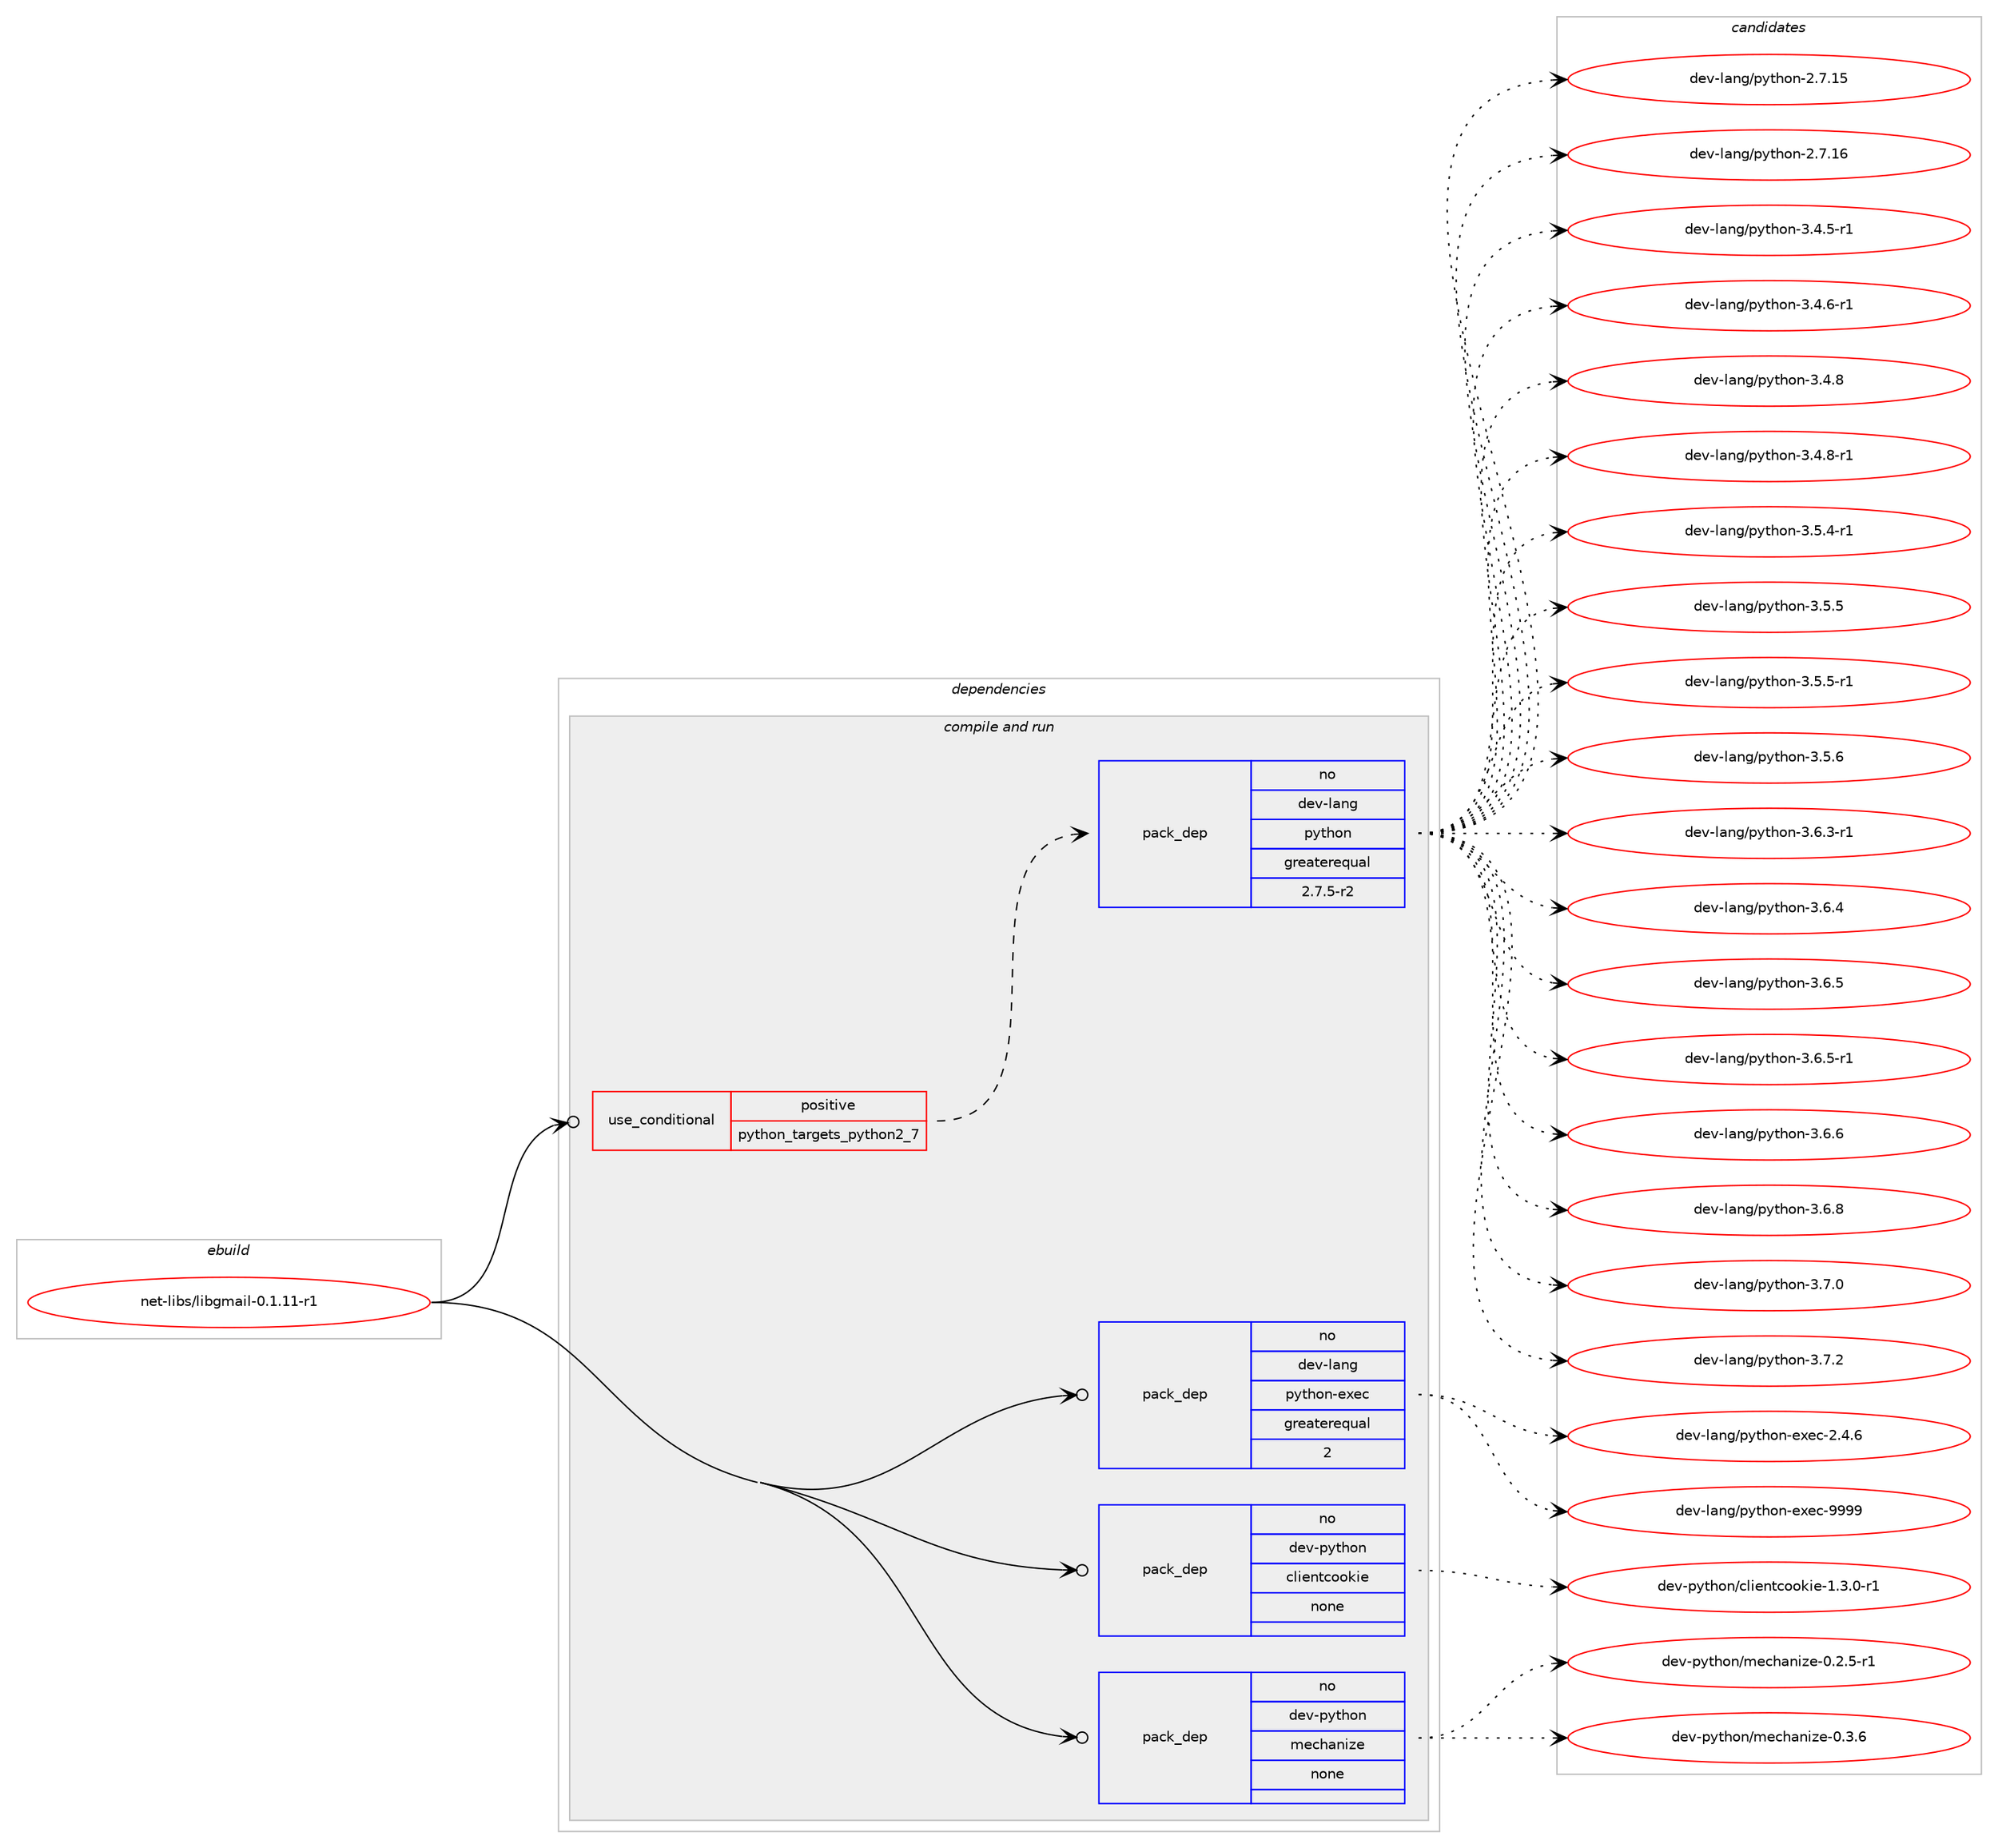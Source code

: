 digraph prolog {

# *************
# Graph options
# *************

newrank=true;
concentrate=true;
compound=true;
graph [rankdir=LR,fontname=Helvetica,fontsize=10,ranksep=1.5];#, ranksep=2.5, nodesep=0.2];
edge  [arrowhead=vee];
node  [fontname=Helvetica,fontsize=10];

# **********
# The ebuild
# **********

subgraph cluster_leftcol {
color=gray;
rank=same;
label=<<i>ebuild</i>>;
id [label="net-libs/libgmail-0.1.11-r1", color=red, width=4, href="../net-libs/libgmail-0.1.11-r1.svg"];
}

# ****************
# The dependencies
# ****************

subgraph cluster_midcol {
color=gray;
label=<<i>dependencies</i>>;
subgraph cluster_compile {
fillcolor="#eeeeee";
style=filled;
label=<<i>compile</i>>;
}
subgraph cluster_compileandrun {
fillcolor="#eeeeee";
style=filled;
label=<<i>compile and run</i>>;
subgraph cond446165 {
dependency1659429 [label=<<TABLE BORDER="0" CELLBORDER="1" CELLSPACING="0" CELLPADDING="4"><TR><TD ROWSPAN="3" CELLPADDING="10">use_conditional</TD></TR><TR><TD>positive</TD></TR><TR><TD>python_targets_python2_7</TD></TR></TABLE>>, shape=none, color=red];
subgraph pack1186364 {
dependency1659430 [label=<<TABLE BORDER="0" CELLBORDER="1" CELLSPACING="0" CELLPADDING="4" WIDTH="220"><TR><TD ROWSPAN="6" CELLPADDING="30">pack_dep</TD></TR><TR><TD WIDTH="110">no</TD></TR><TR><TD>dev-lang</TD></TR><TR><TD>python</TD></TR><TR><TD>greaterequal</TD></TR><TR><TD>2.7.5-r2</TD></TR></TABLE>>, shape=none, color=blue];
}
dependency1659429:e -> dependency1659430:w [weight=20,style="dashed",arrowhead="vee"];
}
id:e -> dependency1659429:w [weight=20,style="solid",arrowhead="odotvee"];
subgraph pack1186365 {
dependency1659431 [label=<<TABLE BORDER="0" CELLBORDER="1" CELLSPACING="0" CELLPADDING="4" WIDTH="220"><TR><TD ROWSPAN="6" CELLPADDING="30">pack_dep</TD></TR><TR><TD WIDTH="110">no</TD></TR><TR><TD>dev-lang</TD></TR><TR><TD>python-exec</TD></TR><TR><TD>greaterequal</TD></TR><TR><TD>2</TD></TR></TABLE>>, shape=none, color=blue];
}
id:e -> dependency1659431:w [weight=20,style="solid",arrowhead="odotvee"];
subgraph pack1186366 {
dependency1659432 [label=<<TABLE BORDER="0" CELLBORDER="1" CELLSPACING="0" CELLPADDING="4" WIDTH="220"><TR><TD ROWSPAN="6" CELLPADDING="30">pack_dep</TD></TR><TR><TD WIDTH="110">no</TD></TR><TR><TD>dev-python</TD></TR><TR><TD>clientcookie</TD></TR><TR><TD>none</TD></TR><TR><TD></TD></TR></TABLE>>, shape=none, color=blue];
}
id:e -> dependency1659432:w [weight=20,style="solid",arrowhead="odotvee"];
subgraph pack1186367 {
dependency1659433 [label=<<TABLE BORDER="0" CELLBORDER="1" CELLSPACING="0" CELLPADDING="4" WIDTH="220"><TR><TD ROWSPAN="6" CELLPADDING="30">pack_dep</TD></TR><TR><TD WIDTH="110">no</TD></TR><TR><TD>dev-python</TD></TR><TR><TD>mechanize</TD></TR><TR><TD>none</TD></TR><TR><TD></TD></TR></TABLE>>, shape=none, color=blue];
}
id:e -> dependency1659433:w [weight=20,style="solid",arrowhead="odotvee"];
}
subgraph cluster_run {
fillcolor="#eeeeee";
style=filled;
label=<<i>run</i>>;
}
}

# **************
# The candidates
# **************

subgraph cluster_choices {
rank=same;
color=gray;
label=<<i>candidates</i>>;

subgraph choice1186364 {
color=black;
nodesep=1;
choice10010111845108971101034711212111610411111045504655464953 [label="dev-lang/python-2.7.15", color=red, width=4,href="../dev-lang/python-2.7.15.svg"];
choice10010111845108971101034711212111610411111045504655464954 [label="dev-lang/python-2.7.16", color=red, width=4,href="../dev-lang/python-2.7.16.svg"];
choice1001011184510897110103471121211161041111104551465246534511449 [label="dev-lang/python-3.4.5-r1", color=red, width=4,href="../dev-lang/python-3.4.5-r1.svg"];
choice1001011184510897110103471121211161041111104551465246544511449 [label="dev-lang/python-3.4.6-r1", color=red, width=4,href="../dev-lang/python-3.4.6-r1.svg"];
choice100101118451089711010347112121116104111110455146524656 [label="dev-lang/python-3.4.8", color=red, width=4,href="../dev-lang/python-3.4.8.svg"];
choice1001011184510897110103471121211161041111104551465246564511449 [label="dev-lang/python-3.4.8-r1", color=red, width=4,href="../dev-lang/python-3.4.8-r1.svg"];
choice1001011184510897110103471121211161041111104551465346524511449 [label="dev-lang/python-3.5.4-r1", color=red, width=4,href="../dev-lang/python-3.5.4-r1.svg"];
choice100101118451089711010347112121116104111110455146534653 [label="dev-lang/python-3.5.5", color=red, width=4,href="../dev-lang/python-3.5.5.svg"];
choice1001011184510897110103471121211161041111104551465346534511449 [label="dev-lang/python-3.5.5-r1", color=red, width=4,href="../dev-lang/python-3.5.5-r1.svg"];
choice100101118451089711010347112121116104111110455146534654 [label="dev-lang/python-3.5.6", color=red, width=4,href="../dev-lang/python-3.5.6.svg"];
choice1001011184510897110103471121211161041111104551465446514511449 [label="dev-lang/python-3.6.3-r1", color=red, width=4,href="../dev-lang/python-3.6.3-r1.svg"];
choice100101118451089711010347112121116104111110455146544652 [label="dev-lang/python-3.6.4", color=red, width=4,href="../dev-lang/python-3.6.4.svg"];
choice100101118451089711010347112121116104111110455146544653 [label="dev-lang/python-3.6.5", color=red, width=4,href="../dev-lang/python-3.6.5.svg"];
choice1001011184510897110103471121211161041111104551465446534511449 [label="dev-lang/python-3.6.5-r1", color=red, width=4,href="../dev-lang/python-3.6.5-r1.svg"];
choice100101118451089711010347112121116104111110455146544654 [label="dev-lang/python-3.6.6", color=red, width=4,href="../dev-lang/python-3.6.6.svg"];
choice100101118451089711010347112121116104111110455146544656 [label="dev-lang/python-3.6.8", color=red, width=4,href="../dev-lang/python-3.6.8.svg"];
choice100101118451089711010347112121116104111110455146554648 [label="dev-lang/python-3.7.0", color=red, width=4,href="../dev-lang/python-3.7.0.svg"];
choice100101118451089711010347112121116104111110455146554650 [label="dev-lang/python-3.7.2", color=red, width=4,href="../dev-lang/python-3.7.2.svg"];
dependency1659430:e -> choice10010111845108971101034711212111610411111045504655464953:w [style=dotted,weight="100"];
dependency1659430:e -> choice10010111845108971101034711212111610411111045504655464954:w [style=dotted,weight="100"];
dependency1659430:e -> choice1001011184510897110103471121211161041111104551465246534511449:w [style=dotted,weight="100"];
dependency1659430:e -> choice1001011184510897110103471121211161041111104551465246544511449:w [style=dotted,weight="100"];
dependency1659430:e -> choice100101118451089711010347112121116104111110455146524656:w [style=dotted,weight="100"];
dependency1659430:e -> choice1001011184510897110103471121211161041111104551465246564511449:w [style=dotted,weight="100"];
dependency1659430:e -> choice1001011184510897110103471121211161041111104551465346524511449:w [style=dotted,weight="100"];
dependency1659430:e -> choice100101118451089711010347112121116104111110455146534653:w [style=dotted,weight="100"];
dependency1659430:e -> choice1001011184510897110103471121211161041111104551465346534511449:w [style=dotted,weight="100"];
dependency1659430:e -> choice100101118451089711010347112121116104111110455146534654:w [style=dotted,weight="100"];
dependency1659430:e -> choice1001011184510897110103471121211161041111104551465446514511449:w [style=dotted,weight="100"];
dependency1659430:e -> choice100101118451089711010347112121116104111110455146544652:w [style=dotted,weight="100"];
dependency1659430:e -> choice100101118451089711010347112121116104111110455146544653:w [style=dotted,weight="100"];
dependency1659430:e -> choice1001011184510897110103471121211161041111104551465446534511449:w [style=dotted,weight="100"];
dependency1659430:e -> choice100101118451089711010347112121116104111110455146544654:w [style=dotted,weight="100"];
dependency1659430:e -> choice100101118451089711010347112121116104111110455146544656:w [style=dotted,weight="100"];
dependency1659430:e -> choice100101118451089711010347112121116104111110455146554648:w [style=dotted,weight="100"];
dependency1659430:e -> choice100101118451089711010347112121116104111110455146554650:w [style=dotted,weight="100"];
}
subgraph choice1186365 {
color=black;
nodesep=1;
choice1001011184510897110103471121211161041111104510112010199455046524654 [label="dev-lang/python-exec-2.4.6", color=red, width=4,href="../dev-lang/python-exec-2.4.6.svg"];
choice10010111845108971101034711212111610411111045101120101994557575757 [label="dev-lang/python-exec-9999", color=red, width=4,href="../dev-lang/python-exec-9999.svg"];
dependency1659431:e -> choice1001011184510897110103471121211161041111104510112010199455046524654:w [style=dotted,weight="100"];
dependency1659431:e -> choice10010111845108971101034711212111610411111045101120101994557575757:w [style=dotted,weight="100"];
}
subgraph choice1186366 {
color=black;
nodesep=1;
choice100101118451121211161041111104799108105101110116991111111071051014549465146484511449 [label="dev-python/clientcookie-1.3.0-r1", color=red, width=4,href="../dev-python/clientcookie-1.3.0-r1.svg"];
dependency1659432:e -> choice100101118451121211161041111104799108105101110116991111111071051014549465146484511449:w [style=dotted,weight="100"];
}
subgraph choice1186367 {
color=black;
nodesep=1;
choice100101118451121211161041111104710910199104971101051221014548465046534511449 [label="dev-python/mechanize-0.2.5-r1", color=red, width=4,href="../dev-python/mechanize-0.2.5-r1.svg"];
choice10010111845112121116104111110471091019910497110105122101454846514654 [label="dev-python/mechanize-0.3.6", color=red, width=4,href="../dev-python/mechanize-0.3.6.svg"];
dependency1659433:e -> choice100101118451121211161041111104710910199104971101051221014548465046534511449:w [style=dotted,weight="100"];
dependency1659433:e -> choice10010111845112121116104111110471091019910497110105122101454846514654:w [style=dotted,weight="100"];
}
}

}
